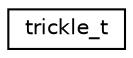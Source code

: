 digraph "Graphical Class Hierarchy"
{
 // LATEX_PDF_SIZE
  edge [fontname="Helvetica",fontsize="10",labelfontname="Helvetica",labelfontsize="10"];
  node [fontname="Helvetica",fontsize="10",shape=record];
  rankdir="LR";
  Node0 [label="trickle_t",height=0.2,width=0.4,color="black", fillcolor="white", style="filled",URL="$structtrickle__t.html",tooltip="all state variables of a trickle timer"];
}
